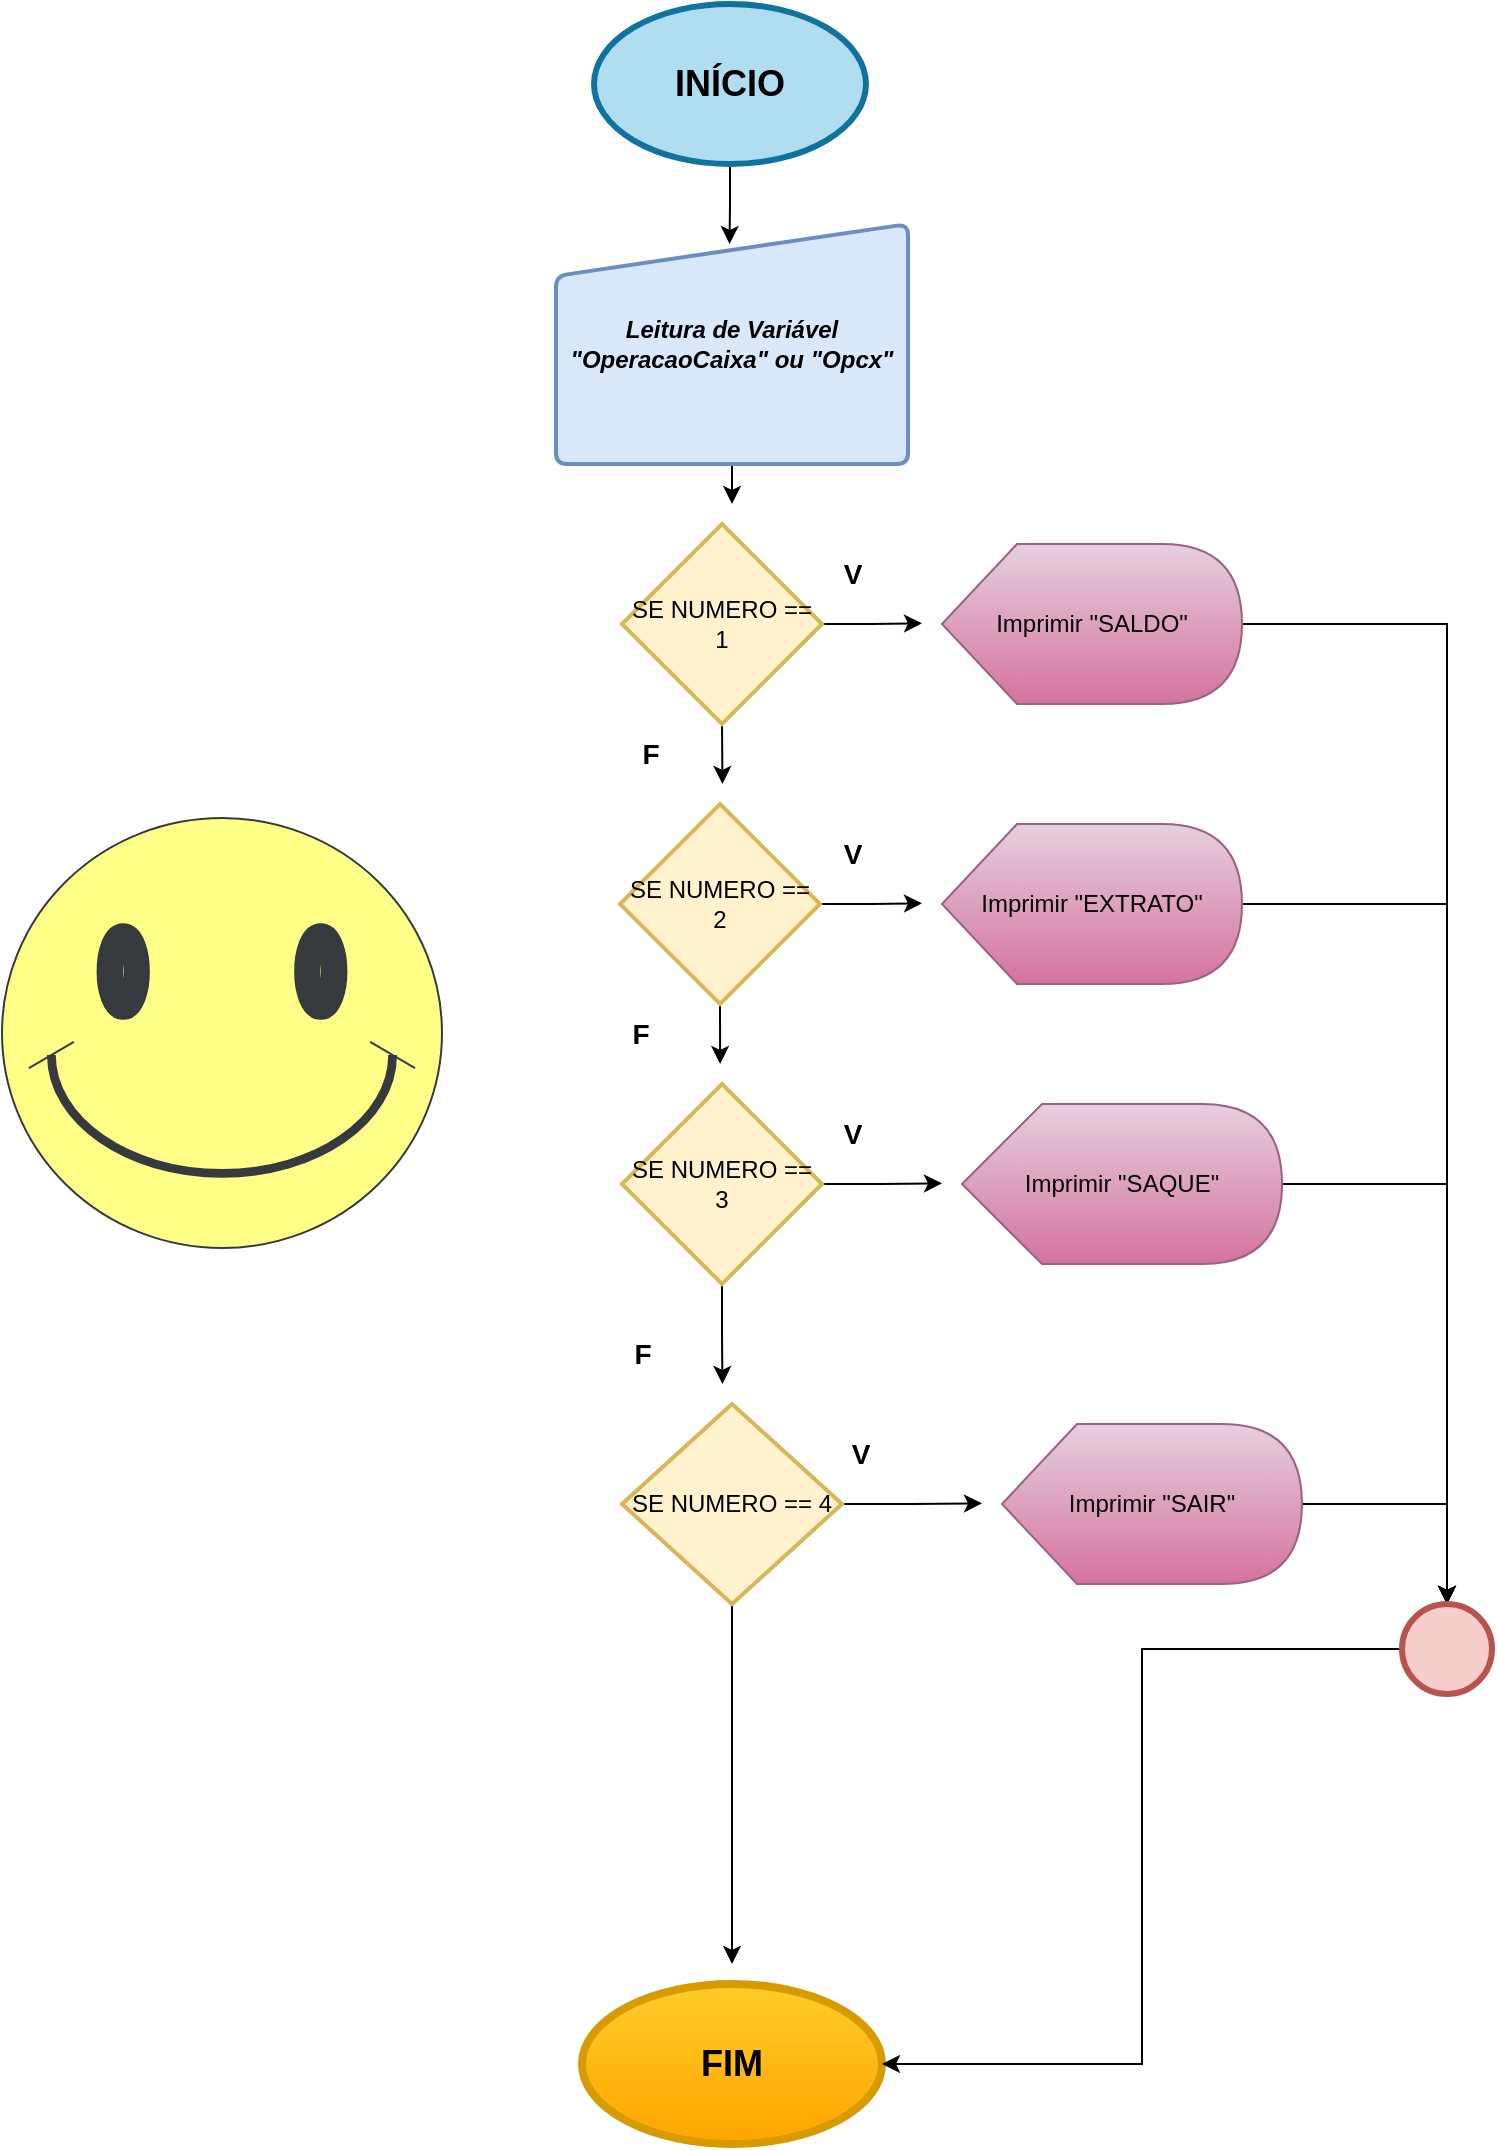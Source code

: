 <mxfile version="24.8.0">
  <diagram name="Página-1" id="m5LDr2GB0WpH3XSh9XLN">
    <mxGraphModel dx="1434" dy="780" grid="1" gridSize="10" guides="1" tooltips="1" connect="1" arrows="1" fold="1" page="1" pageScale="1" pageWidth="827" pageHeight="1169" math="0" shadow="0">
      <root>
        <mxCell id="0" />
        <mxCell id="1" parent="0" />
        <mxCell id="TnQbYbc7tmC9rTpHdWY--14" style="edgeStyle=orthogonalEdgeStyle;rounded=0;orthogonalLoop=1;jettySize=auto;html=1;exitX=0.5;exitY=1;exitDx=0;exitDy=0;" parent="1" source="TnQbYbc7tmC9rTpHdWY--1" edge="1">
          <mxGeometry relative="1" as="geometry">
            <mxPoint x="413.765" y="190" as="targetPoint" />
          </mxGeometry>
        </mxCell>
        <mxCell id="TnQbYbc7tmC9rTpHdWY--1" value="&lt;b&gt;&lt;font style=&quot;font-size: 18px;&quot;&gt;INÍCIO&lt;/font&gt;&lt;/b&gt;" style="ellipse;whiteSpace=wrap;html=1;fillColor=#b1ddf0;strokeColor=#10739e;strokeWidth=3;" parent="1" vertex="1">
          <mxGeometry x="346" y="70" width="136" height="80" as="geometry" />
        </mxCell>
        <mxCell id="TnQbYbc7tmC9rTpHdWY--2" value="&lt;span style=&quot;font-size: 18px;&quot;&gt;&lt;b&gt;FIM&lt;/b&gt;&lt;/span&gt;" style="ellipse;whiteSpace=wrap;html=1;fillColor=#ffcd28;strokeColor=#d79b00;strokeWidth=4;gradientColor=#ffa500;" parent="1" vertex="1">
          <mxGeometry x="340" y="1060" width="150" height="80" as="geometry" />
        </mxCell>
        <mxCell id="Xwcn1owW3EU7AfAEX6QS-2" style="edgeStyle=orthogonalEdgeStyle;rounded=0;orthogonalLoop=1;jettySize=auto;html=1;" parent="1" source="TnQbYbc7tmC9rTpHdWY--3" edge="1">
          <mxGeometry relative="1" as="geometry">
            <mxPoint x="415" y="320" as="targetPoint" />
          </mxGeometry>
        </mxCell>
        <mxCell id="TnQbYbc7tmC9rTpHdWY--3" value="&lt;b&gt;&lt;i&gt;Leitura de Variável &quot;OperacaoCaixa&quot; ou &quot;Opcx&quot;&lt;/i&gt;&lt;/b&gt;" style="html=1;strokeWidth=2;shape=manualInput;whiteSpace=wrap;rounded=1;size=26;arcSize=11;fillColor=#dae8fc;strokeColor=#6c8ebf;" parent="1" vertex="1">
          <mxGeometry x="327" y="180" width="176" height="120" as="geometry" />
        </mxCell>
        <mxCell id="QnvhK5Uz6kGvDaBubIEH-10" style="edgeStyle=orthogonalEdgeStyle;rounded=0;orthogonalLoop=1;jettySize=auto;html=1;" edge="1" parent="1" source="TnQbYbc7tmC9rTpHdWY--5" target="QnvhK5Uz6kGvDaBubIEH-1">
          <mxGeometry relative="1" as="geometry" />
        </mxCell>
        <mxCell id="TnQbYbc7tmC9rTpHdWY--5" value="Imprimir &quot;SALDO&quot;" style="shape=display;whiteSpace=wrap;html=1;fillColor=#e6d0de;gradientColor=#d5739d;strokeColor=#996185;" parent="1" vertex="1">
          <mxGeometry x="520" y="340" width="150" height="80" as="geometry" />
        </mxCell>
        <mxCell id="TnQbYbc7tmC9rTpHdWY--17" style="edgeStyle=orthogonalEdgeStyle;rounded=0;orthogonalLoop=1;jettySize=auto;html=1;exitX=1;exitY=0.5;exitDx=0;exitDy=0;exitPerimeter=0;" parent="1" source="TnQbYbc7tmC9rTpHdWY--8" edge="1">
          <mxGeometry relative="1" as="geometry">
            <mxPoint x="510" y="379.647" as="targetPoint" />
          </mxGeometry>
        </mxCell>
        <mxCell id="TnQbYbc7tmC9rTpHdWY--19" style="edgeStyle=orthogonalEdgeStyle;rounded=0;orthogonalLoop=1;jettySize=auto;html=1;exitX=0.5;exitY=1;exitDx=0;exitDy=0;exitPerimeter=0;" parent="1" source="TnQbYbc7tmC9rTpHdWY--8" edge="1">
          <mxGeometry relative="1" as="geometry">
            <mxPoint x="410.235" y="460" as="targetPoint" />
          </mxGeometry>
        </mxCell>
        <mxCell id="TnQbYbc7tmC9rTpHdWY--8" value="SE NUMERO == 1" style="strokeWidth=2;html=1;shape=mxgraph.flowchart.decision;whiteSpace=wrap;fillColor=#fff2cc;strokeColor=#d6b656;" parent="1" vertex="1">
          <mxGeometry x="360" y="330" width="100" height="100" as="geometry" />
        </mxCell>
        <mxCell id="TnQbYbc7tmC9rTpHdWY--21" style="edgeStyle=orthogonalEdgeStyle;rounded=0;orthogonalLoop=1;jettySize=auto;html=1;exitX=1;exitY=0.5;exitDx=0;exitDy=0;exitPerimeter=0;" parent="1" source="TnQbYbc7tmC9rTpHdWY--20" edge="1">
          <mxGeometry relative="1" as="geometry">
            <mxPoint x="510" y="519.647" as="targetPoint" />
          </mxGeometry>
        </mxCell>
        <mxCell id="TnQbYbc7tmC9rTpHdWY--24" style="edgeStyle=orthogonalEdgeStyle;rounded=0;orthogonalLoop=1;jettySize=auto;html=1;exitX=0.5;exitY=1;exitDx=0;exitDy=0;exitPerimeter=0;" parent="1" source="TnQbYbc7tmC9rTpHdWY--20" edge="1">
          <mxGeometry relative="1" as="geometry">
            <mxPoint x="409.059" y="600" as="targetPoint" />
          </mxGeometry>
        </mxCell>
        <mxCell id="TnQbYbc7tmC9rTpHdWY--20" value="SE NUMERO == 2" style="strokeWidth=2;html=1;shape=mxgraph.flowchart.decision;whiteSpace=wrap;fillColor=#fff2cc;strokeColor=#d6b656;" parent="1" vertex="1">
          <mxGeometry x="359" y="470" width="100" height="100" as="geometry" />
        </mxCell>
        <mxCell id="QnvhK5Uz6kGvDaBubIEH-9" style="edgeStyle=orthogonalEdgeStyle;rounded=0;orthogonalLoop=1;jettySize=auto;html=1;entryX=0.5;entryY=0;entryDx=0;entryDy=0;" edge="1" parent="1" source="TnQbYbc7tmC9rTpHdWY--22" target="QnvhK5Uz6kGvDaBubIEH-1">
          <mxGeometry relative="1" as="geometry" />
        </mxCell>
        <mxCell id="TnQbYbc7tmC9rTpHdWY--22" value="Imprimir &quot;EXTRATO&quot;" style="shape=display;whiteSpace=wrap;html=1;fillColor=#e6d0de;gradientColor=#d5739d;strokeColor=#996185;" parent="1" vertex="1">
          <mxGeometry x="520" y="480" width="150" height="80" as="geometry" />
        </mxCell>
        <mxCell id="TnQbYbc7tmC9rTpHdWY--25" style="edgeStyle=orthogonalEdgeStyle;rounded=0;orthogonalLoop=1;jettySize=auto;html=1;exitX=1;exitY=0.5;exitDx=0;exitDy=0;exitPerimeter=0;" parent="1" source="TnQbYbc7tmC9rTpHdWY--23" edge="1">
          <mxGeometry relative="1" as="geometry">
            <mxPoint x="520" y="659.647" as="targetPoint" />
          </mxGeometry>
        </mxCell>
        <mxCell id="TnQbYbc7tmC9rTpHdWY--28" style="edgeStyle=orthogonalEdgeStyle;rounded=0;orthogonalLoop=1;jettySize=auto;html=1;exitX=0.5;exitY=1;exitDx=0;exitDy=0;exitPerimeter=0;" parent="1" source="TnQbYbc7tmC9rTpHdWY--23" edge="1">
          <mxGeometry relative="1" as="geometry">
            <mxPoint x="410.235" y="760" as="targetPoint" />
          </mxGeometry>
        </mxCell>
        <mxCell id="TnQbYbc7tmC9rTpHdWY--23" value="SE NUMERO == 3" style="strokeWidth=2;html=1;shape=mxgraph.flowchart.decision;whiteSpace=wrap;fillColor=#fff2cc;strokeColor=#d6b656;" parent="1" vertex="1">
          <mxGeometry x="360" y="610" width="100" height="100" as="geometry" />
        </mxCell>
        <mxCell id="QnvhK5Uz6kGvDaBubIEH-11" style="edgeStyle=orthogonalEdgeStyle;rounded=0;orthogonalLoop=1;jettySize=auto;html=1;entryX=0.5;entryY=0;entryDx=0;entryDy=0;" edge="1" parent="1" source="TnQbYbc7tmC9rTpHdWY--26" target="QnvhK5Uz6kGvDaBubIEH-1">
          <mxGeometry relative="1" as="geometry" />
        </mxCell>
        <mxCell id="TnQbYbc7tmC9rTpHdWY--26" value="Imprimir &quot;SAQUE&quot;" style="shape=display;whiteSpace=wrap;html=1;fillColor=#e6d0de;gradientColor=#d5739d;strokeColor=#996185;" parent="1" vertex="1">
          <mxGeometry x="530" y="620" width="160" height="80" as="geometry" />
        </mxCell>
        <mxCell id="TnQbYbc7tmC9rTpHdWY--29" style="edgeStyle=orthogonalEdgeStyle;rounded=0;orthogonalLoop=1;jettySize=auto;html=1;exitX=1;exitY=0.5;exitDx=0;exitDy=0;exitPerimeter=0;" parent="1" source="TnQbYbc7tmC9rTpHdWY--27" edge="1">
          <mxGeometry relative="1" as="geometry">
            <mxPoint x="540" y="819.647" as="targetPoint" />
          </mxGeometry>
        </mxCell>
        <mxCell id="TnQbYbc7tmC9rTpHdWY--42" style="edgeStyle=orthogonalEdgeStyle;rounded=0;orthogonalLoop=1;jettySize=auto;html=1;" parent="1" source="TnQbYbc7tmC9rTpHdWY--27" edge="1">
          <mxGeometry relative="1" as="geometry">
            <mxPoint x="415" y="1050" as="targetPoint" />
          </mxGeometry>
        </mxCell>
        <mxCell id="TnQbYbc7tmC9rTpHdWY--27" value="SE NUMERO == 4" style="strokeWidth=2;html=1;shape=mxgraph.flowchart.decision;whiteSpace=wrap;fillColor=#fff2cc;strokeColor=#d6b656;" parent="1" vertex="1">
          <mxGeometry x="360" y="770" width="110" height="100" as="geometry" />
        </mxCell>
        <mxCell id="QnvhK5Uz6kGvDaBubIEH-2" style="edgeStyle=orthogonalEdgeStyle;rounded=0;orthogonalLoop=1;jettySize=auto;html=1;exitX=1;exitY=0.5;exitDx=0;exitDy=0;exitPerimeter=0;" edge="1" parent="1" source="TnQbYbc7tmC9rTpHdWY--30" target="QnvhK5Uz6kGvDaBubIEH-1">
          <mxGeometry relative="1" as="geometry" />
        </mxCell>
        <mxCell id="TnQbYbc7tmC9rTpHdWY--30" value="Imprimir &quot;SAIR&quot;" style="shape=display;whiteSpace=wrap;html=1;fillColor=#e6d0de;gradientColor=#d5739d;strokeColor=#996185;" parent="1" vertex="1">
          <mxGeometry x="550" y="780" width="150" height="80" as="geometry" />
        </mxCell>
        <mxCell id="TnQbYbc7tmC9rTpHdWY--32" value="V" style="text;html=1;align=center;verticalAlign=middle;resizable=0;points=[];autosize=1;strokeColor=none;fillColor=none;fontStyle=1;fontSize=14;" parent="1" vertex="1">
          <mxGeometry x="460" y="340" width="30" height="30" as="geometry" />
        </mxCell>
        <mxCell id="TnQbYbc7tmC9rTpHdWY--33" value="&lt;span style=&quot;color: rgba(0, 0, 0, 0); font-family: monospace; font-size: 0px; text-align: start;&quot;&gt;%3CmxGraphModel%3E%3Croot%3E%3CmxCell%20id%3D%220%22%2F%3E%3CmxCell%20id%3D%221%22%20parent%3D%220%22%2F%3E%3CmxCell%20id%3D%222%22%20value%3D%22Imprimir%20%26quot%3BDIVORCIADO%26quot%3B%22%20style%3D%22shape%3Ddisplay%3BwhiteSpace%3Dwrap%3Bhtml%3D1%3B%22%20vertex%3D%221%22%20parent%3D%221%22%3E%3CmxGeometry%20x%3D%22530%22%20y%3D%22600%22%20width%3D%22150%22%20height%3D%2280%22%20as%3D%22geometry%22%2F%3E%3C%2FmxCell%3E%3C%2Froot%3E%3C%2FmxGraphModel%3EVVvvvvkfjuvibygbk&lt;/span&gt;" style="text;html=1;align=center;verticalAlign=middle;resizable=0;points=[];autosize=1;strokeColor=none;fillColor=none;" parent="1" vertex="1">
          <mxGeometry x="220" y="208" width="20" height="30" as="geometry" />
        </mxCell>
        <mxCell id="TnQbYbc7tmC9rTpHdWY--35" value="V" style="text;html=1;align=center;verticalAlign=middle;resizable=0;points=[];autosize=1;strokeColor=none;fillColor=none;fontStyle=1;fontSize=14;" parent="1" vertex="1">
          <mxGeometry x="460" y="480" width="30" height="30" as="geometry" />
        </mxCell>
        <mxCell id="TnQbYbc7tmC9rTpHdWY--36" value="V" style="text;html=1;align=center;verticalAlign=middle;resizable=0;points=[];autosize=1;strokeColor=none;fillColor=none;fontStyle=1;fontSize=14;" parent="1" vertex="1">
          <mxGeometry x="460" y="620" width="30" height="30" as="geometry" />
        </mxCell>
        <mxCell id="TnQbYbc7tmC9rTpHdWY--37" value="V" style="text;html=1;align=center;verticalAlign=middle;resizable=0;points=[];autosize=1;strokeColor=none;fillColor=none;fontStyle=1;fontSize=14;" parent="1" vertex="1">
          <mxGeometry x="464" y="780" width="30" height="30" as="geometry" />
        </mxCell>
        <mxCell id="TnQbYbc7tmC9rTpHdWY--38" value="F" style="text;html=1;align=center;verticalAlign=middle;resizable=0;points=[];autosize=1;strokeColor=none;fillColor=none;fontStyle=1;fontSize=14;" parent="1" vertex="1">
          <mxGeometry x="359" y="430" width="30" height="30" as="geometry" />
        </mxCell>
        <mxCell id="TnQbYbc7tmC9rTpHdWY--39" value="F" style="text;html=1;align=center;verticalAlign=middle;resizable=0;points=[];autosize=1;strokeColor=none;fillColor=none;fontStyle=1;fontSize=14;" parent="1" vertex="1">
          <mxGeometry x="354" y="570" width="30" height="30" as="geometry" />
        </mxCell>
        <mxCell id="TnQbYbc7tmC9rTpHdWY--40" value="F" style="text;html=1;align=center;verticalAlign=middle;resizable=0;points=[];autosize=1;strokeColor=none;fillColor=none;fontStyle=1;fontSize=14;" parent="1" vertex="1">
          <mxGeometry x="355" y="730" width="30" height="30" as="geometry" />
        </mxCell>
        <mxCell id="TnQbYbc7tmC9rTpHdWY--43" value="" style="verticalLabelPosition=bottom;verticalAlign=top;html=1;shape=mxgraph.basic.smiley;fillColor=#ffff88;strokeColor=#36393d;" parent="1" vertex="1">
          <mxGeometry x="50" y="477" width="220" height="215" as="geometry" />
        </mxCell>
        <mxCell id="QnvhK5Uz6kGvDaBubIEH-6" style="edgeStyle=orthogonalEdgeStyle;rounded=0;orthogonalLoop=1;jettySize=auto;html=1;entryX=1;entryY=0.5;entryDx=0;entryDy=0;" edge="1" parent="1" source="QnvhK5Uz6kGvDaBubIEH-1" target="TnQbYbc7tmC9rTpHdWY--2">
          <mxGeometry relative="1" as="geometry" />
        </mxCell>
        <mxCell id="QnvhK5Uz6kGvDaBubIEH-1" value="" style="ellipse;whiteSpace=wrap;html=1;aspect=fixed;fillColor=#f8cecc;strokeColor=#b85450;strokeWidth=3;" vertex="1" parent="1">
          <mxGeometry x="750" y="870" width="45" height="45" as="geometry" />
        </mxCell>
      </root>
    </mxGraphModel>
  </diagram>
</mxfile>
